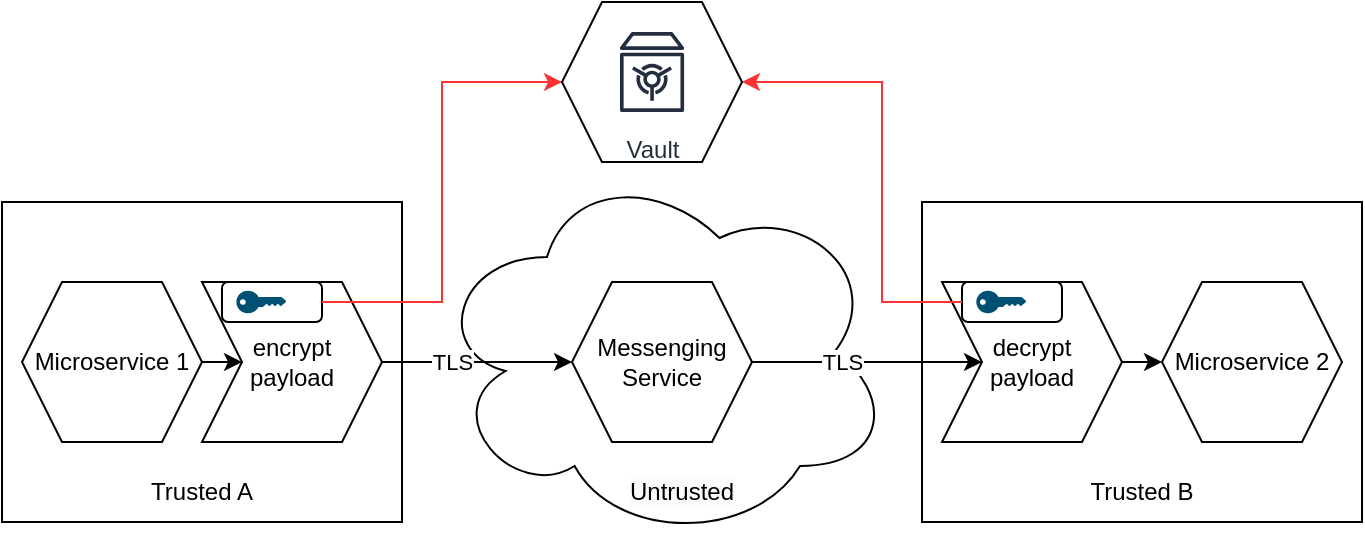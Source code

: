 <mxfile version="20.8.16" type="device"><diagram name="Seite-1" id="growVHR8BYiBOc7cUAq6"><mxGraphModel dx="840" dy="566" grid="1" gridSize="10" guides="1" tooltips="1" connect="1" arrows="1" fold="1" page="1" pageScale="1" pageWidth="1169" pageHeight="827" math="0" shadow="0"><root><mxCell id="0"/><mxCell id="1" parent="0"/><mxCell id="jBLS_RLsKzRC7BivSbQb-12" value="&lt;br&gt;&lt;br&gt;&lt;br&gt;&lt;br&gt;&lt;br&gt;&lt;br&gt;&lt;br&gt;&lt;br&gt;&lt;br&gt;Trusted B" style="rounded=0;whiteSpace=wrap;html=1;" vertex="1" parent="1"><mxGeometry x="500" y="140" width="220" height="160" as="geometry"/></mxCell><mxCell id="jBLS_RLsKzRC7BivSbQb-11" value="&lt;br&gt;&lt;br&gt;&lt;br&gt;&lt;br&gt;&lt;br&gt;&lt;br&gt;&lt;br&gt;&lt;br&gt;&lt;br&gt;Trusted A" style="rounded=0;whiteSpace=wrap;html=1;" vertex="1" parent="1"><mxGeometry x="40" y="140" width="200" height="160" as="geometry"/></mxCell><mxCell id="jBLS_RLsKzRC7BivSbQb-1" value="" style="ellipse;shape=cloud;whiteSpace=wrap;html=1;" vertex="1" parent="1"><mxGeometry x="255" y="120" width="230" height="190" as="geometry"/></mxCell><mxCell id="jBLS_RLsKzRC7BivSbQb-6" style="edgeStyle=orthogonalEdgeStyle;rounded=0;orthogonalLoop=1;jettySize=auto;html=1;entryX=0;entryY=0.5;entryDx=0;entryDy=0;exitX=1;exitY=0.5;exitDx=0;exitDy=0;" edge="1" parent="1" source="jBLS_RLsKzRC7BivSbQb-10" target="jBLS_RLsKzRC7BivSbQb-29"><mxGeometry relative="1" as="geometry"><mxPoint x="540" y="220" as="targetPoint"/><Array as="points"/></mxGeometry></mxCell><mxCell id="jBLS_RLsKzRC7BivSbQb-14" value="TLS" style="edgeLabel;html=1;align=center;verticalAlign=middle;resizable=0;points=[];" vertex="1" connectable="0" parent="jBLS_RLsKzRC7BivSbQb-6"><mxGeometry x="-0.23" relative="1" as="geometry"><mxPoint as="offset"/></mxGeometry></mxCell><mxCell id="jBLS_RLsKzRC7BivSbQb-31" style="edgeStyle=orthogonalEdgeStyle;rounded=0;orthogonalLoop=1;jettySize=auto;html=1;entryX=0;entryY=0.5;entryDx=0;entryDy=0;exitX=1;exitY=0.5;exitDx=0;exitDy=0;" edge="1" parent="1" source="jBLS_RLsKzRC7BivSbQb-2" target="jBLS_RLsKzRC7BivSbQb-28"><mxGeometry relative="1" as="geometry"/></mxCell><mxCell id="jBLS_RLsKzRC7BivSbQb-2" value="Microservice 1" style="shape=hexagon;perimeter=hexagonPerimeter2;whiteSpace=wrap;html=1;fixedSize=1;" vertex="1" parent="1"><mxGeometry x="50" y="180" width="90" height="80" as="geometry"/></mxCell><mxCell id="jBLS_RLsKzRC7BivSbQb-4" value="Microservice 2" style="shape=hexagon;perimeter=hexagonPerimeter2;whiteSpace=wrap;html=1;fixedSize=1;" vertex="1" parent="1"><mxGeometry x="620" y="180" width="90" height="80" as="geometry"/></mxCell><mxCell id="jBLS_RLsKzRC7BivSbQb-10" value="Messenging&lt;br&gt;Service" style="shape=hexagon;perimeter=hexagonPerimeter2;whiteSpace=wrap;html=1;fixedSize=1;" vertex="1" parent="1"><mxGeometry x="325" y="180" width="90" height="80" as="geometry"/></mxCell><mxCell id="jBLS_RLsKzRC7BivSbQb-19" value="&lt;span style=&quot;color: rgb(0, 0, 0); font-family: Helvetica; font-size: 12px; font-style: normal; font-variant-ligatures: normal; font-variant-caps: normal; font-weight: 400; letter-spacing: normal; orphans: 2; text-align: center; text-indent: 0px; text-transform: none; widows: 2; word-spacing: 0px; -webkit-text-stroke-width: 0px; background-color: rgb(251, 251, 251); text-decoration-thickness: initial; text-decoration-style: initial; text-decoration-color: initial; float: none; display: inline !important;&quot;&gt;Untrusted&lt;/span&gt;" style="text;html=1;strokeColor=none;fillColor=none;align=center;verticalAlign=middle;whiteSpace=wrap;rounded=0;" vertex="1" parent="1"><mxGeometry x="350" y="270" width="60" height="30" as="geometry"/></mxCell><mxCell id="jBLS_RLsKzRC7BivSbQb-24" style="edgeStyle=orthogonalEdgeStyle;rounded=0;orthogonalLoop=1;jettySize=auto;html=1;entryX=0;entryY=0.5;entryDx=0;entryDy=0;exitX=1;exitY=0.5;exitDx=0;exitDy=0;" edge="1" parent="1" source="jBLS_RLsKzRC7BivSbQb-28" target="jBLS_RLsKzRC7BivSbQb-10"><mxGeometry relative="1" as="geometry"><mxPoint x="220" y="220" as="sourcePoint"/></mxGeometry></mxCell><mxCell id="jBLS_RLsKzRC7BivSbQb-25" value="TLS" style="edgeLabel;html=1;align=center;verticalAlign=middle;resizable=0;points=[];" vertex="1" connectable="0" parent="jBLS_RLsKzRC7BivSbQb-24"><mxGeometry x="-0.267" relative="1" as="geometry"><mxPoint as="offset"/></mxGeometry></mxCell><mxCell id="jBLS_RLsKzRC7BivSbQb-28" value="encrypt&lt;br&gt;payload" style="shape=step;perimeter=stepPerimeter;whiteSpace=wrap;html=1;fixedSize=1;" vertex="1" parent="1"><mxGeometry x="140" y="180" width="90" height="80" as="geometry"/></mxCell><mxCell id="jBLS_RLsKzRC7BivSbQb-29" value="decrypt&lt;br&gt;payload" style="shape=step;perimeter=stepPerimeter;whiteSpace=wrap;html=1;fixedSize=1;" vertex="1" parent="1"><mxGeometry x="510" y="180" width="90" height="80" as="geometry"/></mxCell><mxCell id="jBLS_RLsKzRC7BivSbQb-30" value="" style="endArrow=classic;html=1;rounded=0;entryX=0;entryY=0.5;entryDx=0;entryDy=0;exitX=1;exitY=0.5;exitDx=0;exitDy=0;" edge="1" parent="1" source="jBLS_RLsKzRC7BivSbQb-29" target="jBLS_RLsKzRC7BivSbQb-4"><mxGeometry width="50" height="50" relative="1" as="geometry"><mxPoint x="390" y="280" as="sourcePoint"/><mxPoint x="440" y="230" as="targetPoint"/></mxGeometry></mxCell><mxCell id="jBLS_RLsKzRC7BivSbQb-35" value="" style="group" vertex="1" connectable="0" parent="1"><mxGeometry x="150" y="180" width="50" height="20" as="geometry"/></mxCell><mxCell id="jBLS_RLsKzRC7BivSbQb-33" value="" style="rounded=1;whiteSpace=wrap;html=1;" vertex="1" parent="jBLS_RLsKzRC7BivSbQb-35"><mxGeometry width="50" height="20" as="geometry"/></mxCell><mxCell id="jBLS_RLsKzRC7BivSbQb-32" value="" style="points=[[0,0.5,0],[0.24,0,0],[0.5,0.28,0],[0.995,0.475,0],[0.5,0.72,0],[0.24,1,0]];verticalLabelPosition=bottom;sketch=0;html=1;verticalAlign=top;aspect=fixed;align=center;pointerEvents=1;shape=mxgraph.cisco19.key;fillColor=#005073;strokeColor=none;" vertex="1" parent="jBLS_RLsKzRC7BivSbQb-35"><mxGeometry x="7.143" y="4.375" width="25" height="11.25" as="geometry"/></mxCell><mxCell id="jBLS_RLsKzRC7BivSbQb-37" value="" style="group" vertex="1" connectable="0" parent="1"><mxGeometry x="520" y="180" width="50" height="20" as="geometry"/></mxCell><mxCell id="jBLS_RLsKzRC7BivSbQb-38" value="" style="rounded=1;whiteSpace=wrap;html=1;" vertex="1" parent="jBLS_RLsKzRC7BivSbQb-37"><mxGeometry width="50" height="20" as="geometry"/></mxCell><mxCell id="jBLS_RLsKzRC7BivSbQb-39" value="" style="points=[[0,0.5,0],[0.24,0,0],[0.5,0.28,0],[0.995,0.475,0],[0.5,0.72,0],[0.24,1,0]];verticalLabelPosition=bottom;sketch=0;html=1;verticalAlign=top;aspect=fixed;align=center;pointerEvents=1;shape=mxgraph.cisco19.key;fillColor=#005073;strokeColor=none;" vertex="1" parent="jBLS_RLsKzRC7BivSbQb-37"><mxGeometry x="7.143" y="4.375" width="25" height="11.25" as="geometry"/></mxCell><mxCell id="jBLS_RLsKzRC7BivSbQb-40" style="edgeStyle=orthogonalEdgeStyle;rounded=0;orthogonalLoop=1;jettySize=auto;html=1;fillColor=#f8cecc;strokeColor=#FF3333;entryX=0;entryY=0.5;entryDx=0;entryDy=0;" edge="1" parent="1" source="jBLS_RLsKzRC7BivSbQb-33" target="jBLS_RLsKzRC7BivSbQb-45"><mxGeometry relative="1" as="geometry"><mxPoint x="300" y="460" as="targetPoint"/><Array as="points"><mxPoint x="260" y="190"/><mxPoint x="260" y="80"/></Array></mxGeometry></mxCell><mxCell id="jBLS_RLsKzRC7BivSbQb-46" style="edgeStyle=orthogonalEdgeStyle;rounded=0;orthogonalLoop=1;jettySize=auto;html=1;strokeColor=#FF3333;exitX=0;exitY=0.5;exitDx=0;exitDy=0;" edge="1" parent="1" source="jBLS_RLsKzRC7BivSbQb-38" target="jBLS_RLsKzRC7BivSbQb-45"><mxGeometry relative="1" as="geometry"><Array as="points"><mxPoint x="480" y="190"/><mxPoint x="480" y="80"/></Array></mxGeometry></mxCell><mxCell id="jBLS_RLsKzRC7BivSbQb-49" value="" style="group" vertex="1" connectable="0" parent="1"><mxGeometry x="320" y="40" width="90" height="80" as="geometry"/></mxCell><mxCell id="jBLS_RLsKzRC7BivSbQb-45" value="Vault&lt;br&gt;" style="shape=hexagon;perimeter=hexagonPerimeter2;whiteSpace=wrap;html=1;fixedSize=1;" vertex="1" parent="jBLS_RLsKzRC7BivSbQb-49"><mxGeometry width="90" height="80" as="geometry"/></mxCell><mxCell id="jBLS_RLsKzRC7BivSbQb-47" value="Vault" style="sketch=0;outlineConnect=0;fontColor=#232F3E;gradientColor=none;strokeColor=#232F3E;fillColor=#ffffff;dashed=0;verticalLabelPosition=bottom;verticalAlign=top;align=center;html=1;fontSize=12;fontStyle=0;aspect=fixed;shape=mxgraph.aws4.resourceIcon;resIcon=mxgraph.aws4.vault;" vertex="1" parent="jBLS_RLsKzRC7BivSbQb-49"><mxGeometry x="20" y="10" width="50" height="50" as="geometry"/></mxCell></root></mxGraphModel></diagram></mxfile>